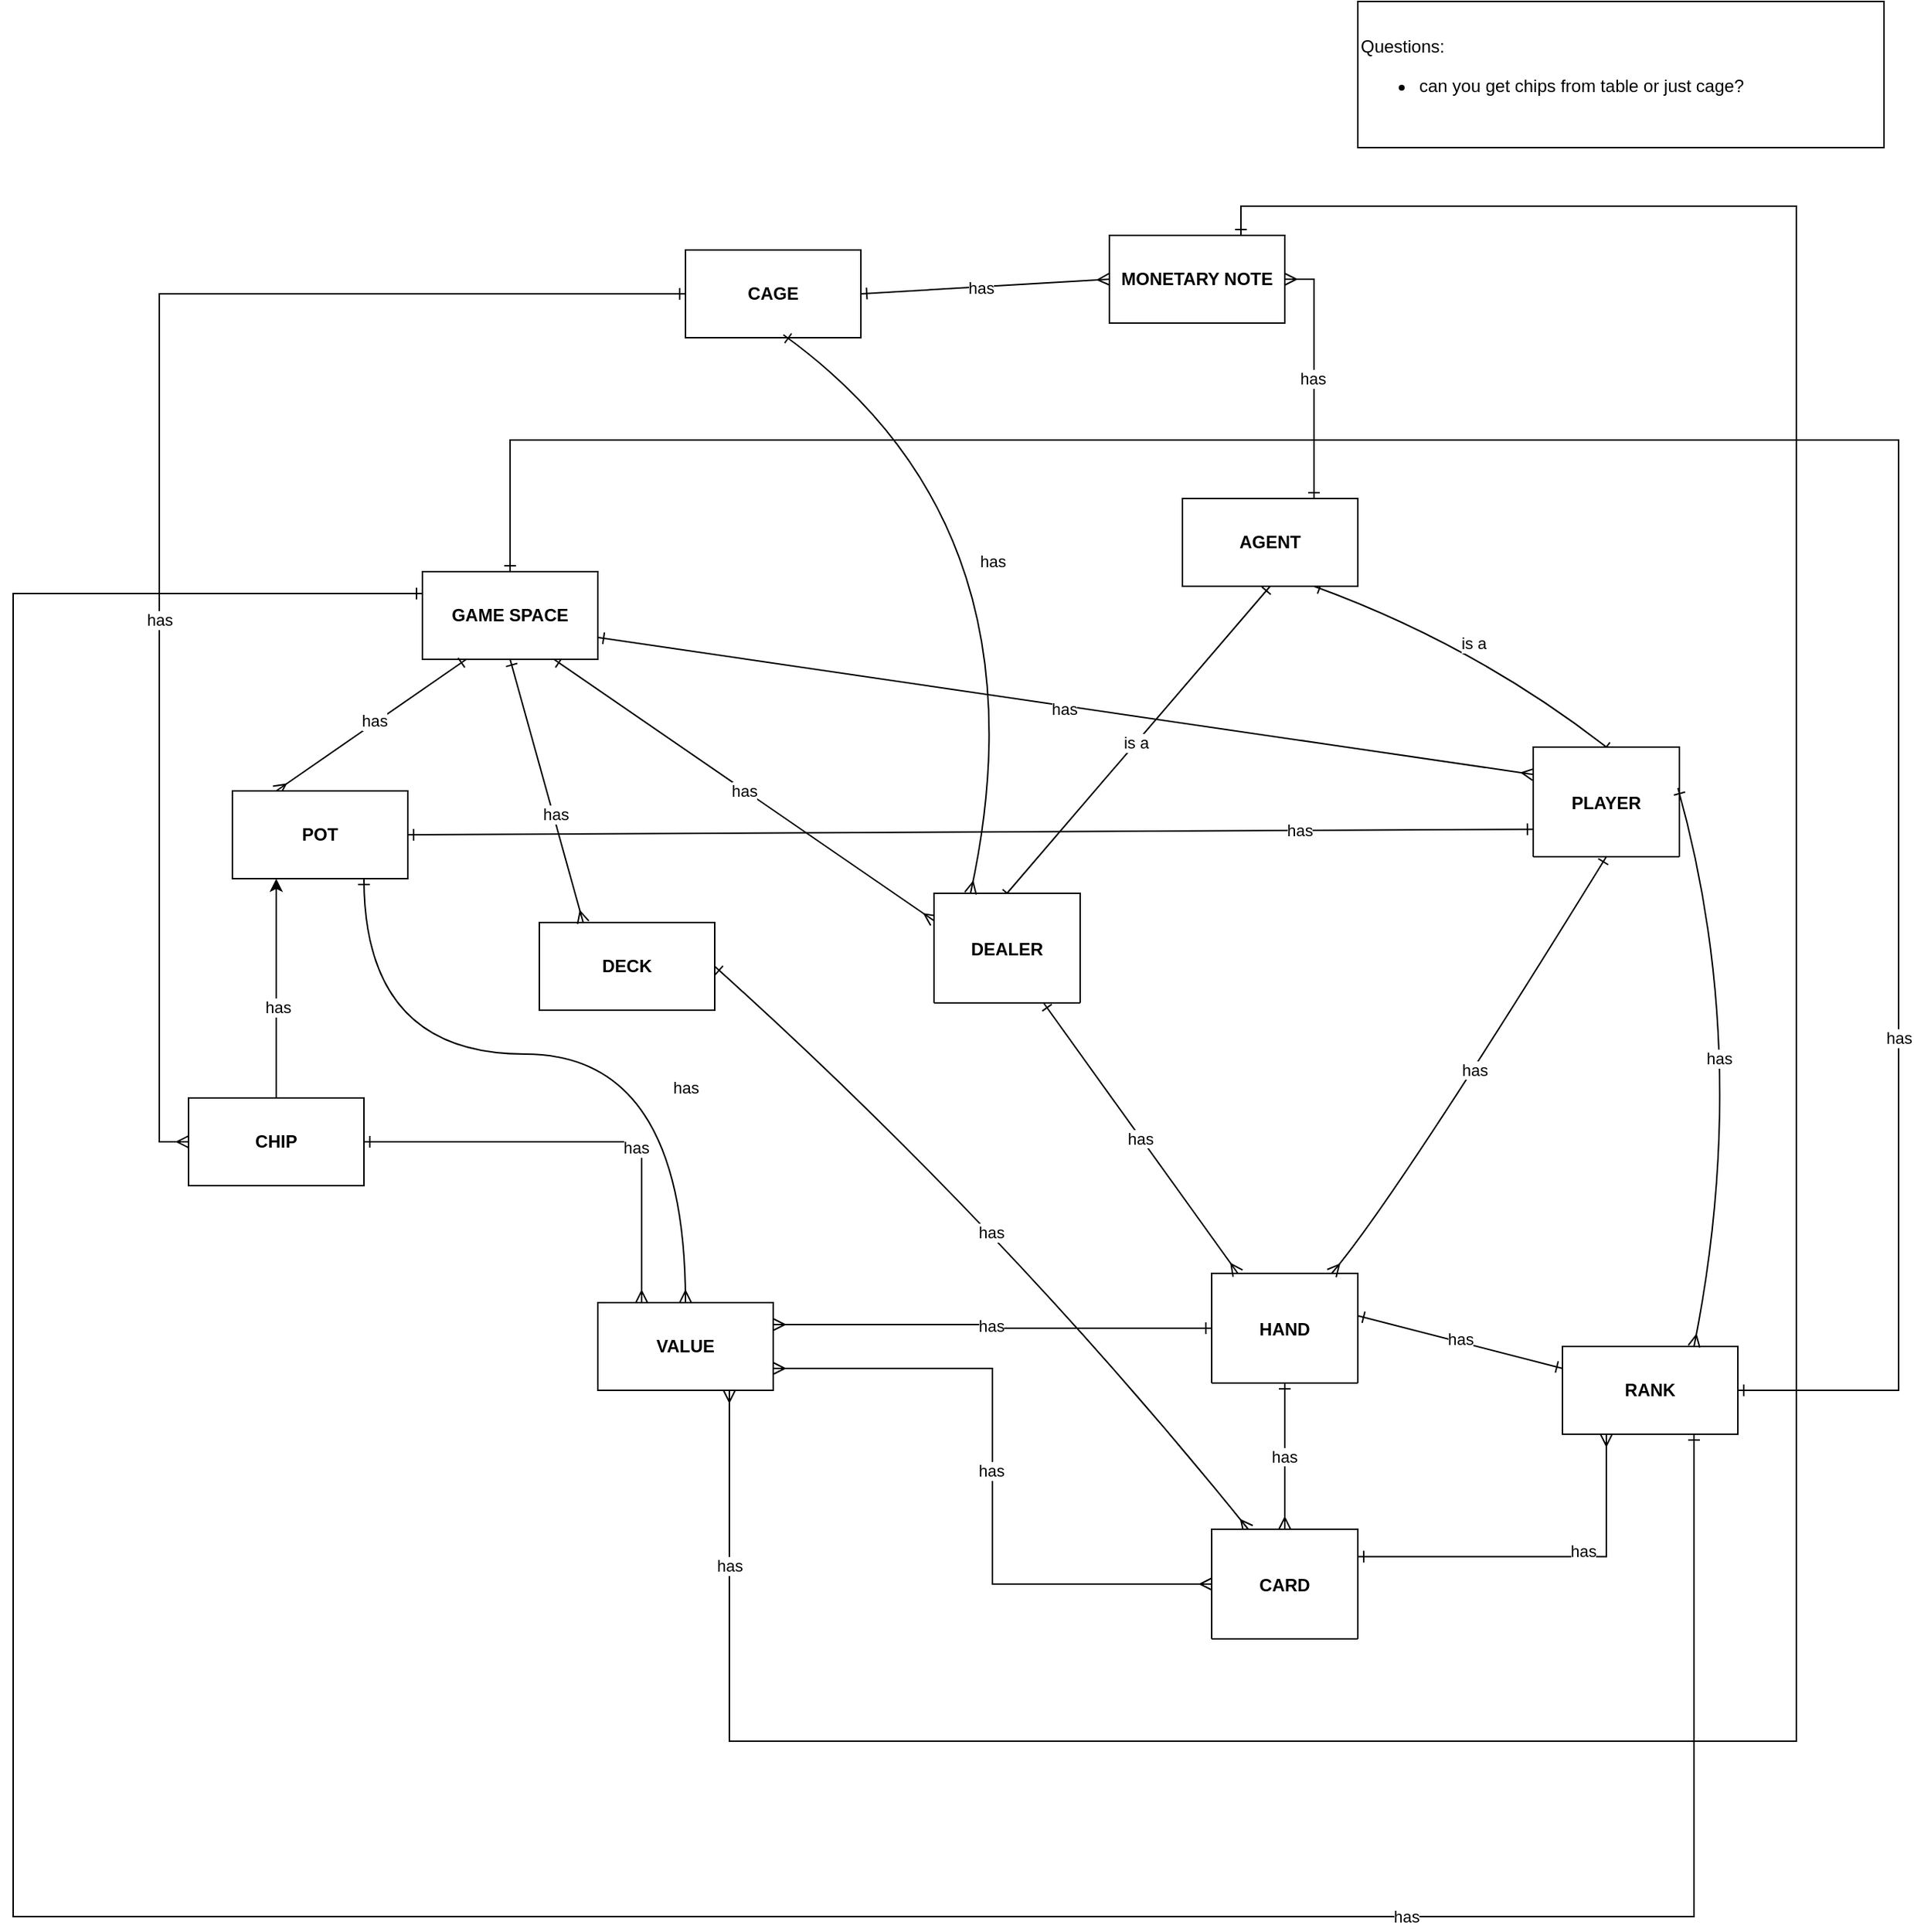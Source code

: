 <mxfile version="22.1.5" type="github">
  <diagram name="Page-1" id="UZQ5byCJ-S6CaqRD8Hsg">
    <mxGraphModel dx="2284" dy="1991" grid="1" gridSize="10" guides="1" tooltips="1" connect="1" arrows="1" fold="1" page="1" pageScale="1" pageWidth="850" pageHeight="1100" math="0" shadow="0">
      <root>
        <mxCell id="0" />
        <mxCell id="1" parent="0" />
        <mxCell id="sKK7W5GRqktyaH6itG1t-36" style="orthogonalLoop=1;jettySize=auto;html=1;exitX=0.5;exitY=0;exitDx=0;exitDy=0;entryX=0.5;entryY=1;entryDx=0;entryDy=0;curved=1;startArrow=baseDash;startFill=0;endArrow=ERone;endFill=0;" parent="1" source="2" target="sKK7W5GRqktyaH6itG1t-29" edge="1">
          <mxGeometry relative="1" as="geometry" />
        </mxCell>
        <mxCell id="sKK7W5GRqktyaH6itG1t-37" value="is a" style="edgeLabel;html=1;align=center;verticalAlign=middle;resizable=0;points=[];" parent="sKK7W5GRqktyaH6itG1t-36" vertex="1" connectable="0">
          <mxGeometry x="-0.02" relative="1" as="geometry">
            <mxPoint as="offset" />
          </mxGeometry>
        </mxCell>
        <mxCell id="sKK7W5GRqktyaH6itG1t-51" style="orthogonalLoop=1;jettySize=auto;html=1;exitX=0;exitY=0.25;exitDx=0;exitDy=0;entryX=0.75;entryY=1;entryDx=0;entryDy=0;curved=1;startArrow=ERmany;startFill=0;endArrow=ERone;endFill=0;" parent="1" source="2" target="sKK7W5GRqktyaH6itG1t-28" edge="1">
          <mxGeometry relative="1" as="geometry" />
        </mxCell>
        <mxCell id="sKK7W5GRqktyaH6itG1t-52" value="has" style="edgeLabel;html=1;align=center;verticalAlign=middle;resizable=0;points=[];" parent="sKK7W5GRqktyaH6itG1t-51" vertex="1" connectable="0">
          <mxGeometry x="-0.002" y="1" relative="1" as="geometry">
            <mxPoint y="-1" as="offset" />
          </mxGeometry>
        </mxCell>
        <mxCell id="2" value="DEALER" style="shape=table;startSize=75;container=1;collapsible=0;childLayout=tableLayout;fixedRows=1;rowLines=1;fontStyle=1;align=center;resizeLast=1;" parent="1" vertex="1">
          <mxGeometry x="-170" y="110" width="100" height="75" as="geometry" />
        </mxCell>
        <mxCell id="sKK7W5GRqktyaH6itG1t-40" style="orthogonalLoop=1;jettySize=auto;html=1;exitX=0.5;exitY=0;exitDx=0;exitDy=0;entryX=0.75;entryY=1;entryDx=0;entryDy=0;curved=1;startArrow=baseDash;startFill=0;endArrow=ERone;endFill=0;" parent="1" source="3" target="sKK7W5GRqktyaH6itG1t-29" edge="1">
          <mxGeometry relative="1" as="geometry">
            <Array as="points">
              <mxPoint x="200" y="-60" />
            </Array>
          </mxGeometry>
        </mxCell>
        <mxCell id="sKK7W5GRqktyaH6itG1t-41" value="is a" style="edgeLabel;html=1;align=center;verticalAlign=middle;resizable=0;points=[];" parent="sKK7W5GRqktyaH6itG1t-40" vertex="1" connectable="0">
          <mxGeometry y="-1" relative="1" as="geometry">
            <mxPoint as="offset" />
          </mxGeometry>
        </mxCell>
        <mxCell id="sKK7W5GRqktyaH6itG1t-53" style="orthogonalLoop=1;jettySize=auto;html=1;exitX=0;exitY=0.25;exitDx=0;exitDy=0;entryX=1;entryY=0.75;entryDx=0;entryDy=0;curved=1;startArrow=ERmany;startFill=0;endArrow=ERone;endFill=0;" parent="1" source="3" target="sKK7W5GRqktyaH6itG1t-28" edge="1">
          <mxGeometry relative="1" as="geometry" />
        </mxCell>
        <mxCell id="sKK7W5GRqktyaH6itG1t-54" value="has" style="edgeLabel;html=1;align=center;verticalAlign=middle;resizable=0;points=[];" parent="sKK7W5GRqktyaH6itG1t-53" vertex="1" connectable="0">
          <mxGeometry x="0.003" y="2" relative="1" as="geometry">
            <mxPoint as="offset" />
          </mxGeometry>
        </mxCell>
        <mxCell id="XoZnVTu3apRMHZMmFfjm-9" style="rounded=0;orthogonalLoop=1;jettySize=auto;html=1;exitX=0;exitY=0.75;exitDx=0;exitDy=0;entryX=1;entryY=0.5;entryDx=0;entryDy=0;startArrow=ERone;startFill=0;endArrow=ERone;endFill=0;" edge="1" parent="1" source="3" target="sKK7W5GRqktyaH6itG1t-31">
          <mxGeometry relative="1" as="geometry" />
        </mxCell>
        <mxCell id="XoZnVTu3apRMHZMmFfjm-10" value="has" style="edgeLabel;html=1;align=center;verticalAlign=middle;resizable=0;points=[];" vertex="1" connectable="0" parent="XoZnVTu3apRMHZMmFfjm-9">
          <mxGeometry x="-0.584" relative="1" as="geometry">
            <mxPoint as="offset" />
          </mxGeometry>
        </mxCell>
        <mxCell id="3" value="PLAYER" style="shape=table;startSize=75;container=1;collapsible=0;childLayout=tableLayout;fixedRows=1;rowLines=1;fontStyle=1;align=center;resizeLast=1;" parent="1" vertex="1">
          <mxGeometry x="240" y="10" width="100" height="75" as="geometry" />
        </mxCell>
        <mxCell id="4" value="HAND" style="shape=table;startSize=75;container=1;collapsible=0;childLayout=tableLayout;fixedRows=1;rowLines=1;fontStyle=1;align=center;resizeLast=1;" parent="1" vertex="1">
          <mxGeometry x="20" y="370" width="100" height="75" as="geometry" />
        </mxCell>
        <mxCell id="sKK7W5GRqktyaH6itG1t-84" style="orthogonalLoop=1;jettySize=auto;html=1;exitX=0.25;exitY=0;exitDx=0;exitDy=0;entryX=1;entryY=0.5;entryDx=0;entryDy=0;curved=1;startArrow=ERmany;startFill=0;endArrow=ERone;endFill=0;" parent="1" source="5" target="sKK7W5GRqktyaH6itG1t-30" edge="1">
          <mxGeometry relative="1" as="geometry">
            <Array as="points">
              <mxPoint x="-120" y="340" />
            </Array>
          </mxGeometry>
        </mxCell>
        <mxCell id="sKK7W5GRqktyaH6itG1t-85" value="has" style="edgeLabel;html=1;align=center;verticalAlign=middle;resizable=0;points=[];" parent="sKK7W5GRqktyaH6itG1t-84" vertex="1" connectable="0">
          <mxGeometry x="0.015" y="9" relative="1" as="geometry">
            <mxPoint as="offset" />
          </mxGeometry>
        </mxCell>
        <mxCell id="5" value="CARD" style="shape=table;startSize=75;container=1;collapsible=0;childLayout=tableLayout;fixedRows=1;rowLines=1;fontStyle=1;align=center;resizeLast=1;" parent="1" vertex="1">
          <mxGeometry x="20" y="545" width="100" height="75" as="geometry" />
        </mxCell>
        <mxCell id="7" value="has" style="startArrow=ERone;startSize=6;;endArrow=ERmany;endSize=6;;exitX=0.75;exitY=1;entryX=0.179;entryY=0;exitDx=0;exitDy=0;startFill=0;" parent="1" source="2" target="4" edge="1">
          <mxGeometry relative="1" as="geometry" />
        </mxCell>
        <mxCell id="8" value="has" style="curved=1;startArrow=ERone;startSize=6;;endArrow=ERmany;endSize=6;;exitX=0.5;exitY=1;entryX=0.821;entryY=0;startFill=0;" parent="1" source="3" target="4" edge="1">
          <mxGeometry relative="1" as="geometry">
            <Array as="points">
              <mxPoint x="145" y="320" />
            </Array>
          </mxGeometry>
        </mxCell>
        <mxCell id="9" value="has" style="curved=1;startArrow=ERone;startSize=6;;endArrow=ERmany;endSize=6;;exitX=0.5;exitY=1;entryX=0.5;entryY=0;startFill=0;" parent="1" source="4" target="5" edge="1">
          <mxGeometry relative="1" as="geometry">
            <Array as="points" />
          </mxGeometry>
        </mxCell>
        <mxCell id="sKK7W5GRqktyaH6itG1t-42" style="orthogonalLoop=1;jettySize=auto;html=1;exitX=0.5;exitY=0;exitDx=0;exitDy=0;entryX=0.25;entryY=1;entryDx=0;entryDy=0;curved=1;" parent="1" source="sKK7W5GRqktyaH6itG1t-12" target="sKK7W5GRqktyaH6itG1t-31" edge="1">
          <mxGeometry relative="1" as="geometry" />
        </mxCell>
        <mxCell id="sKK7W5GRqktyaH6itG1t-43" value="has" style="edgeLabel;html=1;align=center;verticalAlign=middle;resizable=0;points=[];" parent="sKK7W5GRqktyaH6itG1t-42" vertex="1" connectable="0">
          <mxGeometry x="-0.174" y="-1" relative="1" as="geometry">
            <mxPoint as="offset" />
          </mxGeometry>
        </mxCell>
        <mxCell id="sKK7W5GRqktyaH6itG1t-59" style="edgeStyle=orthogonalEdgeStyle;rounded=0;orthogonalLoop=1;jettySize=auto;html=1;exitX=0;exitY=0.5;exitDx=0;exitDy=0;entryX=0;entryY=0.5;entryDx=0;entryDy=0;startArrow=ERmany;startFill=0;endArrow=ERone;endFill=0;" parent="1" source="sKK7W5GRqktyaH6itG1t-12" target="sKK7W5GRqktyaH6itG1t-55" edge="1">
          <mxGeometry relative="1" as="geometry" />
        </mxCell>
        <mxCell id="sKK7W5GRqktyaH6itG1t-60" value="has" style="edgeLabel;html=1;align=center;verticalAlign=middle;resizable=0;points=[];" parent="sKK7W5GRqktyaH6itG1t-59" vertex="1" connectable="0">
          <mxGeometry x="-0.215" relative="1" as="geometry">
            <mxPoint as="offset" />
          </mxGeometry>
        </mxCell>
        <mxCell id="sKK7W5GRqktyaH6itG1t-12" value="&lt;b&gt;CHIP&lt;/b&gt;" style="rounded=0;whiteSpace=wrap;html=1;" parent="1" vertex="1">
          <mxGeometry x="-680" y="250" width="120" height="60" as="geometry" />
        </mxCell>
        <mxCell id="sKK7W5GRqktyaH6itG1t-66" value="" style="edgeStyle=orthogonalEdgeStyle;rounded=0;orthogonalLoop=1;jettySize=auto;html=1;exitX=0.25;exitY=0;exitDx=0;exitDy=0;entryX=1;entryY=0.5;entryDx=0;entryDy=0;metaEdit=0;endArrow=ERone;endFill=0;startArrow=ERmany;startFill=0;" parent="1" source="sKK7W5GRqktyaH6itG1t-13" target="sKK7W5GRqktyaH6itG1t-12" edge="1">
          <mxGeometry relative="1" as="geometry" />
        </mxCell>
        <mxCell id="sKK7W5GRqktyaH6itG1t-74" value="has" style="edgeLabel;html=1;align=center;verticalAlign=middle;resizable=0;points=[];" parent="sKK7W5GRqktyaH6itG1t-66" vertex="1" connectable="0">
          <mxGeometry x="-0.24" y="4" relative="1" as="geometry">
            <mxPoint as="offset" />
          </mxGeometry>
        </mxCell>
        <mxCell id="sKK7W5GRqktyaH6itG1t-67" value="" style="edgeStyle=orthogonalEdgeStyle;rounded=0;orthogonalLoop=1;jettySize=auto;html=1;exitX=1;exitY=0.25;exitDx=0;exitDy=0;entryX=0;entryY=0.5;entryDx=0;entryDy=0;metaEdit=0;endArrow=ERone;endFill=0;startArrow=ERmany;startFill=0;" parent="1" source="sKK7W5GRqktyaH6itG1t-13" target="4" edge="1">
          <mxGeometry relative="1" as="geometry" />
        </mxCell>
        <mxCell id="sKK7W5GRqktyaH6itG1t-71" value="has" style="edgeLabel;html=1;align=center;verticalAlign=middle;resizable=0;points=[];" parent="sKK7W5GRqktyaH6itG1t-67" vertex="1" connectable="0">
          <mxGeometry x="-0.002" y="-1" relative="1" as="geometry">
            <mxPoint as="offset" />
          </mxGeometry>
        </mxCell>
        <mxCell id="sKK7W5GRqktyaH6itG1t-68" value="" style="edgeStyle=orthogonalEdgeStyle;rounded=0;orthogonalLoop=1;jettySize=auto;html=1;exitX=1;exitY=0.75;exitDx=0;exitDy=0;entryX=0;entryY=0.5;entryDx=0;entryDy=0;metaEdit=0;endArrow=ERmany;endFill=0;startArrow=ERmany;startFill=0;" parent="1" source="sKK7W5GRqktyaH6itG1t-13" target="5" edge="1">
          <mxGeometry relative="1" as="geometry" />
        </mxCell>
        <mxCell id="sKK7W5GRqktyaH6itG1t-72" value="has" style="edgeLabel;html=1;align=center;verticalAlign=middle;resizable=0;points=[];" parent="sKK7W5GRqktyaH6itG1t-68" vertex="1" connectable="0">
          <mxGeometry x="-0.017" y="-1" relative="1" as="geometry">
            <mxPoint as="offset" />
          </mxGeometry>
        </mxCell>
        <mxCell id="sKK7W5GRqktyaH6itG1t-69" value="" style="orthogonalLoop=1;jettySize=auto;html=1;exitX=0.5;exitY=0;exitDx=0;exitDy=0;entryX=0.75;entryY=1;entryDx=0;entryDy=0;metaEdit=0;edgeStyle=orthogonalEdgeStyle;curved=1;endArrow=ERone;endFill=0;startArrow=ERmany;startFill=0;" parent="1" source="sKK7W5GRqktyaH6itG1t-13" target="sKK7W5GRqktyaH6itG1t-31" edge="1">
          <mxGeometry relative="1" as="geometry">
            <Array as="points">
              <mxPoint x="-340" y="220" />
              <mxPoint x="-560" y="220" />
            </Array>
          </mxGeometry>
        </mxCell>
        <mxCell id="sKK7W5GRqktyaH6itG1t-75" value="has" style="edgeLabel;html=1;align=center;verticalAlign=middle;resizable=0;points=[];" parent="sKK7W5GRqktyaH6itG1t-69" vertex="1" connectable="0">
          <mxGeometry x="-0.423" relative="1" as="geometry">
            <mxPoint as="offset" />
          </mxGeometry>
        </mxCell>
        <mxCell id="sKK7W5GRqktyaH6itG1t-70" value="" style="edgeStyle=orthogonalEdgeStyle;rounded=0;orthogonalLoop=1;jettySize=auto;html=1;exitX=0.75;exitY=1;exitDx=0;exitDy=0;entryX=0.75;entryY=0;entryDx=0;entryDy=0;metaEdit=0;endArrow=ERone;endFill=0;startArrow=ERmany;startFill=0;" parent="1" source="sKK7W5GRqktyaH6itG1t-13" target="sKK7W5GRqktyaH6itG1t-61" edge="1">
          <mxGeometry relative="1" as="geometry">
            <Array as="points">
              <mxPoint x="-310" y="690" />
              <mxPoint x="420" y="690" />
              <mxPoint x="420" y="-360" />
              <mxPoint x="40" y="-360" />
            </Array>
          </mxGeometry>
        </mxCell>
        <mxCell id="sKK7W5GRqktyaH6itG1t-73" value="has" style="edgeLabel;html=1;align=center;verticalAlign=middle;resizable=0;points=[];" parent="sKK7W5GRqktyaH6itG1t-70" vertex="1" connectable="0">
          <mxGeometry x="-0.901" relative="1" as="geometry">
            <mxPoint as="offset" />
          </mxGeometry>
        </mxCell>
        <mxCell id="sKK7W5GRqktyaH6itG1t-13" value="&lt;b&gt;VALUE&lt;/b&gt;" style="rounded=0;whiteSpace=wrap;html=1;" parent="1" vertex="1">
          <mxGeometry x="-400" y="390" width="120" height="60" as="geometry" />
        </mxCell>
        <mxCell id="sKK7W5GRqktyaH6itG1t-82" style="edgeStyle=orthogonalEdgeStyle;rounded=0;orthogonalLoop=1;jettySize=auto;html=1;exitX=0;exitY=0.25;exitDx=0;exitDy=0;entryX=0.75;entryY=1;entryDx=0;entryDy=0;startArrow=ERone;startFill=0;endArrow=ERone;endFill=0;" parent="1" source="sKK7W5GRqktyaH6itG1t-28" target="sKK7W5GRqktyaH6itG1t-35" edge="1">
          <mxGeometry relative="1" as="geometry">
            <Array as="points">
              <mxPoint x="-800" y="-95" />
              <mxPoint x="-800" y="810" />
              <mxPoint x="350" y="810" />
            </Array>
          </mxGeometry>
        </mxCell>
        <mxCell id="sKK7W5GRqktyaH6itG1t-83" value="has" style="edgeLabel;html=1;align=center;verticalAlign=middle;resizable=0;points=[];" parent="sKK7W5GRqktyaH6itG1t-82" vertex="1" connectable="0">
          <mxGeometry x="0.604" relative="1" as="geometry">
            <mxPoint as="offset" />
          </mxGeometry>
        </mxCell>
        <mxCell id="sKK7W5GRqktyaH6itG1t-28" value="&lt;b&gt;GAME SPACE&lt;/b&gt;" style="rounded=0;whiteSpace=wrap;html=1;" parent="1" vertex="1">
          <mxGeometry x="-520" y="-110" width="120" height="60" as="geometry" />
        </mxCell>
        <mxCell id="sKK7W5GRqktyaH6itG1t-29" value="&lt;b&gt;AGENT&lt;/b&gt;" style="rounded=0;whiteSpace=wrap;html=1;" parent="1" vertex="1">
          <mxGeometry y="-160" width="120" height="60" as="geometry" />
        </mxCell>
        <mxCell id="sKK7W5GRqktyaH6itG1t-44" style="edgeStyle=orthogonalEdgeStyle;orthogonalLoop=1;jettySize=auto;html=1;exitX=0.25;exitY=0;exitDx=0;exitDy=0;entryX=0.75;entryY=1;entryDx=0;entryDy=0;strokeColor=none;curved=1;" parent="1" source="sKK7W5GRqktyaH6itG1t-30" target="sKK7W5GRqktyaH6itG1t-28" edge="1">
          <mxGeometry relative="1" as="geometry" />
        </mxCell>
        <mxCell id="sKK7W5GRqktyaH6itG1t-30" value="&lt;b&gt;DECK&lt;/b&gt;" style="rounded=0;whiteSpace=wrap;html=1;" parent="1" vertex="1">
          <mxGeometry x="-440" y="130" width="120" height="60" as="geometry" />
        </mxCell>
        <mxCell id="sKK7W5GRqktyaH6itG1t-47" style="orthogonalLoop=1;jettySize=auto;html=1;exitX=0.25;exitY=0;exitDx=0;exitDy=0;entryX=0.25;entryY=1;entryDx=0;entryDy=0;startArrow=ERmany;startFill=0;endArrow=ERone;endFill=0;" parent="1" source="sKK7W5GRqktyaH6itG1t-31" target="sKK7W5GRqktyaH6itG1t-28" edge="1">
          <mxGeometry relative="1" as="geometry" />
        </mxCell>
        <mxCell id="sKK7W5GRqktyaH6itG1t-48" value="has" style="edgeLabel;html=1;align=center;verticalAlign=middle;resizable=0;points=[];" parent="sKK7W5GRqktyaH6itG1t-47" vertex="1" connectable="0">
          <mxGeometry x="0.035" y="2" relative="1" as="geometry">
            <mxPoint as="offset" />
          </mxGeometry>
        </mxCell>
        <mxCell id="sKK7W5GRqktyaH6itG1t-31" value="&lt;b&gt;POT&lt;/b&gt;" style="rounded=0;whiteSpace=wrap;html=1;" parent="1" vertex="1">
          <mxGeometry x="-650" y="40" width="120" height="60" as="geometry" />
        </mxCell>
        <mxCell id="sKK7W5GRqktyaH6itG1t-80" style="edgeStyle=orthogonalEdgeStyle;rounded=0;orthogonalLoop=1;jettySize=auto;html=1;exitX=0.25;exitY=1;exitDx=0;exitDy=0;entryX=1;entryY=0.25;entryDx=0;entryDy=0;startArrow=ERmany;startFill=0;endArrow=ERone;endFill=0;" parent="1" source="sKK7W5GRqktyaH6itG1t-35" target="5" edge="1">
          <mxGeometry relative="1" as="geometry" />
        </mxCell>
        <mxCell id="sKK7W5GRqktyaH6itG1t-81" value="has" style="edgeLabel;html=1;align=center;verticalAlign=middle;resizable=0;points=[];" parent="sKK7W5GRqktyaH6itG1t-80" vertex="1" connectable="0">
          <mxGeometry x="-0.213" y="-4" relative="1" as="geometry">
            <mxPoint as="offset" />
          </mxGeometry>
        </mxCell>
        <mxCell id="sKK7W5GRqktyaH6itG1t-87" style="edgeStyle=orthogonalEdgeStyle;rounded=0;orthogonalLoop=1;jettySize=auto;html=1;exitX=1;exitY=0.5;exitDx=0;exitDy=0;entryX=0.5;entryY=0;entryDx=0;entryDy=0;startArrow=ERone;startFill=0;endArrow=ERone;endFill=0;" parent="1" source="sKK7W5GRqktyaH6itG1t-35" target="sKK7W5GRqktyaH6itG1t-28" edge="1">
          <mxGeometry relative="1" as="geometry">
            <Array as="points">
              <mxPoint x="490" y="450" />
              <mxPoint x="490" y="-200" />
              <mxPoint x="-460" y="-200" />
            </Array>
          </mxGeometry>
        </mxCell>
        <mxCell id="sKK7W5GRqktyaH6itG1t-88" value="has" style="edgeLabel;html=1;align=center;verticalAlign=middle;resizable=0;points=[];" parent="sKK7W5GRqktyaH6itG1t-87" vertex="1" connectable="0">
          <mxGeometry x="-0.61" relative="1" as="geometry">
            <mxPoint as="offset" />
          </mxGeometry>
        </mxCell>
        <mxCell id="sKK7W5GRqktyaH6itG1t-35" value="&lt;b&gt;RANK&lt;/b&gt;" style="rounded=0;whiteSpace=wrap;html=1;" parent="1" vertex="1">
          <mxGeometry x="260" y="420" width="120" height="60" as="geometry" />
        </mxCell>
        <mxCell id="sKK7W5GRqktyaH6itG1t-45" style="orthogonalLoop=1;jettySize=auto;html=1;exitX=0.25;exitY=0;exitDx=0;exitDy=0;entryX=0.5;entryY=1;entryDx=0;entryDy=0;curved=1;startArrow=ERmany;startFill=0;endArrow=ERone;endFill=0;" parent="1" source="sKK7W5GRqktyaH6itG1t-30" target="sKK7W5GRqktyaH6itG1t-28" edge="1">
          <mxGeometry relative="1" as="geometry">
            <mxPoint x="-510" y="85" as="sourcePoint" />
            <mxPoint x="-450" y="-40" as="targetPoint" />
          </mxGeometry>
        </mxCell>
        <mxCell id="sKK7W5GRqktyaH6itG1t-46" value="has" style="edgeLabel;html=1;align=center;verticalAlign=middle;resizable=0;points=[];" parent="sKK7W5GRqktyaH6itG1t-45" vertex="1" connectable="0">
          <mxGeometry x="-0.174" y="-1" relative="1" as="geometry">
            <mxPoint as="offset" />
          </mxGeometry>
        </mxCell>
        <mxCell id="sKK7W5GRqktyaH6itG1t-55" value="&lt;b&gt;CAGE&lt;/b&gt;" style="whiteSpace=wrap;html=1;" parent="1" vertex="1">
          <mxGeometry x="-340" y="-330" width="120" height="60" as="geometry" />
        </mxCell>
        <mxCell id="sKK7W5GRqktyaH6itG1t-56" value="Questions:&lt;br&gt;&lt;ul&gt;&lt;li&gt;can you get chips from table or just cage?&lt;/li&gt;&lt;/ul&gt;" style="whiteSpace=wrap;html=1;align=left;" parent="1" vertex="1">
          <mxGeometry x="120" y="-500" width="360" height="100" as="geometry" />
        </mxCell>
        <mxCell id="sKK7W5GRqktyaH6itG1t-57" style="orthogonalLoop=1;jettySize=auto;html=1;exitX=0.25;exitY=0;exitDx=0;exitDy=0;entryX=0.558;entryY=0.967;entryDx=0;entryDy=0;entryPerimeter=0;curved=1;startArrow=ERmany;startFill=0;endArrow=ERone;endFill=0;" parent="1" source="2" target="sKK7W5GRqktyaH6itG1t-55" edge="1">
          <mxGeometry relative="1" as="geometry">
            <Array as="points">
              <mxPoint x="-90" y="-140" />
            </Array>
          </mxGeometry>
        </mxCell>
        <mxCell id="sKK7W5GRqktyaH6itG1t-58" value="has" style="edgeLabel;html=1;align=center;verticalAlign=middle;resizable=0;points=[];" parent="sKK7W5GRqktyaH6itG1t-57" vertex="1" connectable="0">
          <mxGeometry x="0.143" y="42" relative="1" as="geometry">
            <mxPoint as="offset" />
          </mxGeometry>
        </mxCell>
        <mxCell id="sKK7W5GRqktyaH6itG1t-62" style="orthogonalLoop=1;jettySize=auto;html=1;exitX=0;exitY=0.5;exitDx=0;exitDy=0;entryX=1;entryY=0.5;entryDx=0;entryDy=0;curved=1;startArrow=ERmany;startFill=0;endArrow=ERone;endFill=0;" parent="1" source="sKK7W5GRqktyaH6itG1t-61" target="sKK7W5GRqktyaH6itG1t-55" edge="1">
          <mxGeometry relative="1" as="geometry" />
        </mxCell>
        <mxCell id="sKK7W5GRqktyaH6itG1t-63" value="has" style="edgeLabel;html=1;align=center;verticalAlign=middle;resizable=0;points=[];" parent="sKK7W5GRqktyaH6itG1t-62" vertex="1" connectable="0">
          <mxGeometry x="0.033" y="1" relative="1" as="geometry">
            <mxPoint as="offset" />
          </mxGeometry>
        </mxCell>
        <mxCell id="sKK7W5GRqktyaH6itG1t-61" value="&lt;b&gt;MONETARY NOTE&lt;/b&gt;" style="whiteSpace=wrap;html=1;" parent="1" vertex="1">
          <mxGeometry x="-50" y="-340" width="120" height="60" as="geometry" />
        </mxCell>
        <mxCell id="sKK7W5GRqktyaH6itG1t-64" style="edgeStyle=orthogonalEdgeStyle;rounded=0;orthogonalLoop=1;jettySize=auto;html=1;exitX=1;exitY=0.5;exitDx=0;exitDy=0;entryX=0.75;entryY=0;entryDx=0;entryDy=0;endArrow=ERone;endFill=0;startArrow=ERmany;startFill=0;" parent="1" source="sKK7W5GRqktyaH6itG1t-61" target="sKK7W5GRqktyaH6itG1t-29" edge="1">
          <mxGeometry relative="1" as="geometry" />
        </mxCell>
        <mxCell id="sKK7W5GRqktyaH6itG1t-65" value="has" style="edgeLabel;html=1;align=center;verticalAlign=middle;resizable=0;points=[];" parent="sKK7W5GRqktyaH6itG1t-64" vertex="1" connectable="0">
          <mxGeometry x="0.031" y="-1" relative="1" as="geometry">
            <mxPoint as="offset" />
          </mxGeometry>
        </mxCell>
        <mxCell id="sKK7W5GRqktyaH6itG1t-76" style="orthogonalLoop=1;jettySize=auto;html=1;exitX=0.75;exitY=0;exitDx=0;exitDy=0;entryX=0.99;entryY=0.373;entryDx=0;entryDy=0;entryPerimeter=0;curved=1;startArrow=ERmany;startFill=0;endArrow=ERone;endFill=0;" parent="1" source="sKK7W5GRqktyaH6itG1t-35" target="3" edge="1">
          <mxGeometry relative="1" as="geometry">
            <Array as="points">
              <mxPoint x="390" y="220" />
            </Array>
          </mxGeometry>
        </mxCell>
        <mxCell id="sKK7W5GRqktyaH6itG1t-77" value="has" style="edgeLabel;html=1;align=center;verticalAlign=middle;resizable=0;points=[];" parent="sKK7W5GRqktyaH6itG1t-76" vertex="1" connectable="0">
          <mxGeometry x="0.0" y="22" relative="1" as="geometry">
            <mxPoint as="offset" />
          </mxGeometry>
        </mxCell>
        <mxCell id="sKK7W5GRqktyaH6itG1t-78" style="rounded=0;orthogonalLoop=1;jettySize=auto;html=1;exitX=0;exitY=0.25;exitDx=0;exitDy=0;entryX=1;entryY=0.387;entryDx=0;entryDy=0;entryPerimeter=0;endArrow=ERone;endFill=0;startArrow=ERone;startFill=0;" parent="1" source="sKK7W5GRqktyaH6itG1t-35" target="4" edge="1">
          <mxGeometry relative="1" as="geometry" />
        </mxCell>
        <mxCell id="sKK7W5GRqktyaH6itG1t-79" value="has" style="edgeLabel;html=1;align=center;verticalAlign=middle;resizable=0;points=[];" parent="sKK7W5GRqktyaH6itG1t-78" vertex="1" connectable="0">
          <mxGeometry x="0.011" y="-2" relative="1" as="geometry">
            <mxPoint as="offset" />
          </mxGeometry>
        </mxCell>
      </root>
    </mxGraphModel>
  </diagram>
</mxfile>
